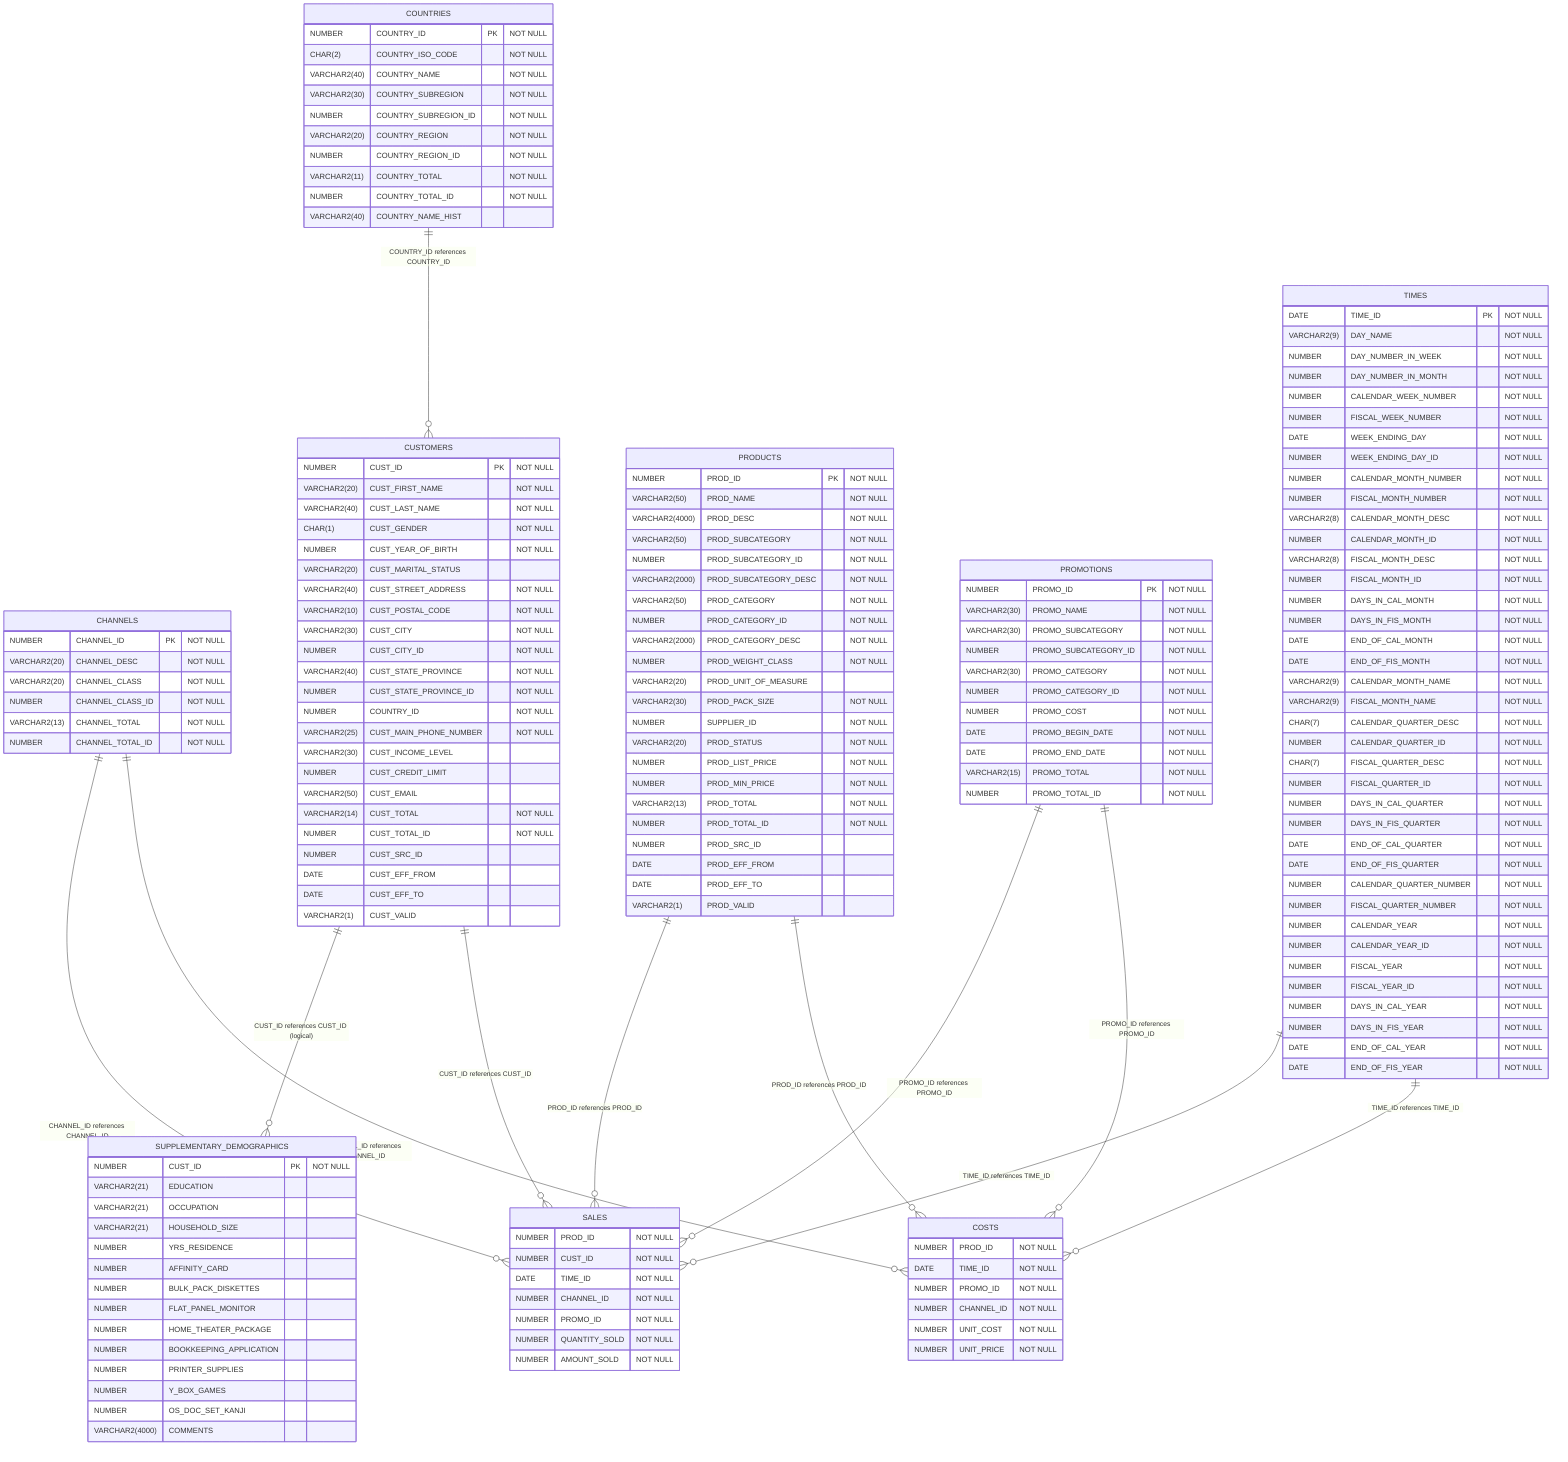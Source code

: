 erDiagram
    CHANNELS {
        NUMBER CHANNEL_ID PK "NOT NULL"
        VARCHAR2(20) CHANNEL_DESC "NOT NULL"
        VARCHAR2(20) CHANNEL_CLASS "NOT NULL"
        NUMBER CHANNEL_CLASS_ID "NOT NULL"
        VARCHAR2(13) CHANNEL_TOTAL "NOT NULL"
        NUMBER CHANNEL_TOTAL_ID "NOT NULL"
    }
    COSTS {
        NUMBER PROD_ID "NOT NULL"
        DATE TIME_ID "NOT NULL"
        NUMBER PROMO_ID "NOT NULL"
        NUMBER CHANNEL_ID "NOT NULL"
        NUMBER UNIT_COST "NOT NULL"
        NUMBER UNIT_PRICE "NOT NULL"
    }
    COUNTRIES {
        NUMBER COUNTRY_ID PK "NOT NULL"
        CHAR(2) COUNTRY_ISO_CODE "NOT NULL"
        VARCHAR2(40) COUNTRY_NAME "NOT NULL"
        VARCHAR2(30) COUNTRY_SUBREGION "NOT NULL"
        NUMBER COUNTRY_SUBREGION_ID "NOT NULL"
        VARCHAR2(20) COUNTRY_REGION "NOT NULL"
        NUMBER COUNTRY_REGION_ID "NOT NULL"
        VARCHAR2(11) COUNTRY_TOTAL "NOT NULL"
        NUMBER COUNTRY_TOTAL_ID "NOT NULL"
        VARCHAR2(40) COUNTRY_NAME_HIST
    }
    CUSTOMERS {
        NUMBER CUST_ID PK "NOT NULL"
        VARCHAR2(20) CUST_FIRST_NAME "NOT NULL"
        VARCHAR2(40) CUST_LAST_NAME "NOT NULL"
        CHAR(1) CUST_GENDER "NOT NULL"
        NUMBER CUST_YEAR_OF_BIRTH "NOT NULL"
        VARCHAR2(20) CUST_MARITAL_STATUS
        VARCHAR2(40) CUST_STREET_ADDRESS "NOT NULL"
        VARCHAR2(10) CUST_POSTAL_CODE "NOT NULL"
        VARCHAR2(30) CUST_CITY "NOT NULL"
        NUMBER CUST_CITY_ID "NOT NULL"
        VARCHAR2(40) CUST_STATE_PROVINCE "NOT NULL"
        NUMBER CUST_STATE_PROVINCE_ID "NOT NULL"
        NUMBER COUNTRY_ID "NOT NULL"
        VARCHAR2(25) CUST_MAIN_PHONE_NUMBER "NOT NULL"
        VARCHAR2(30) CUST_INCOME_LEVEL
        NUMBER CUST_CREDIT_LIMIT
        VARCHAR2(50) CUST_EMAIL
        VARCHAR2(14) CUST_TOTAL "NOT NULL"
        NUMBER CUST_TOTAL_ID "NOT NULL"
        NUMBER CUST_SRC_ID
        DATE CUST_EFF_FROM
        DATE CUST_EFF_TO
        VARCHAR2(1) CUST_VALID
    }
    PRODUCTS {
        NUMBER PROD_ID PK "NOT NULL"
        VARCHAR2(50) PROD_NAME "NOT NULL"
        VARCHAR2(4000) PROD_DESC "NOT NULL"
        VARCHAR2(50) PROD_SUBCATEGORY "NOT NULL"
        NUMBER PROD_SUBCATEGORY_ID "NOT NULL"
        VARCHAR2(2000) PROD_SUBCATEGORY_DESC "NOT NULL"
        VARCHAR2(50) PROD_CATEGORY "NOT NULL"
        NUMBER PROD_CATEGORY_ID "NOT NULL"
        VARCHAR2(2000) PROD_CATEGORY_DESC "NOT NULL"
        NUMBER PROD_WEIGHT_CLASS "NOT NULL"
        VARCHAR2(20) PROD_UNIT_OF_MEASURE
        VARCHAR2(30) PROD_PACK_SIZE "NOT NULL"
        NUMBER SUPPLIER_ID "NOT NULL"
        VARCHAR2(20) PROD_STATUS "NOT NULL"
        NUMBER PROD_LIST_PRICE "NOT NULL"
        NUMBER PROD_MIN_PRICE "NOT NULL"
        VARCHAR2(13) PROD_TOTAL "NOT NULL"
        NUMBER PROD_TOTAL_ID "NOT NULL"
        NUMBER PROD_SRC_ID
        DATE PROD_EFF_FROM
        DATE PROD_EFF_TO
        VARCHAR2(1) PROD_VALID
    }
    PROMOTIONS {
        NUMBER PROMO_ID PK "NOT NULL"
        VARCHAR2(30) PROMO_NAME "NOT NULL"
        VARCHAR2(30) PROMO_SUBCATEGORY "NOT NULL"
        NUMBER PROMO_SUBCATEGORY_ID "NOT NULL"
        VARCHAR2(30) PROMO_CATEGORY "NOT NULL"
        NUMBER PROMO_CATEGORY_ID "NOT NULL"
        NUMBER PROMO_COST "NOT NULL"
        DATE PROMO_BEGIN_DATE "NOT NULL"
        DATE PROMO_END_DATE "NOT NULL"
        VARCHAR2(15) PROMO_TOTAL "NOT NULL"
        NUMBER PROMO_TOTAL_ID "NOT NULL"
    }
    SALES {
        NUMBER PROD_ID "NOT NULL"
        NUMBER CUST_ID "NOT NULL"
        DATE TIME_ID "NOT NULL"
        NUMBER CHANNEL_ID "NOT NULL"
        NUMBER PROMO_ID "NOT NULL"
        NUMBER QUANTITY_SOLD "NOT NULL"
        NUMBER AMOUNT_SOLD "NOT NULL"
    }
    SUPPLEMENTARY_DEMOGRAPHICS {
        NUMBER CUST_ID PK "NOT NULL"
        VARCHAR2(21) EDUCATION
        VARCHAR2(21) OCCUPATION
        VARCHAR2(21) HOUSEHOLD_SIZE
        NUMBER YRS_RESIDENCE
        NUMBER AFFINITY_CARD
        NUMBER BULK_PACK_DISKETTES
        NUMBER FLAT_PANEL_MONITOR
        NUMBER HOME_THEATER_PACKAGE
        NUMBER BOOKKEEPING_APPLICATION
        NUMBER PRINTER_SUPPLIES
        NUMBER Y_BOX_GAMES
        NUMBER OS_DOC_SET_KANJI
        VARCHAR2(4000) COMMENTS
    }
    TIMES {
        DATE TIME_ID PK "NOT NULL"
        VARCHAR2(9) DAY_NAME "NOT NULL"
        NUMBER DAY_NUMBER_IN_WEEK "NOT NULL"
        NUMBER DAY_NUMBER_IN_MONTH "NOT NULL"
        NUMBER CALENDAR_WEEK_NUMBER "NOT NULL"
        NUMBER FISCAL_WEEK_NUMBER "NOT NULL"
        DATE WEEK_ENDING_DAY "NOT NULL"
        NUMBER WEEK_ENDING_DAY_ID "NOT NULL"
        NUMBER CALENDAR_MONTH_NUMBER "NOT NULL"
        NUMBER FISCAL_MONTH_NUMBER "NOT NULL"
        VARCHAR2(8) CALENDAR_MONTH_DESC "NOT NULL"
        NUMBER CALENDAR_MONTH_ID "NOT NULL"
        VARCHAR2(8) FISCAL_MONTH_DESC "NOT NULL"
        NUMBER FISCAL_MONTH_ID "NOT NULL"
        NUMBER DAYS_IN_CAL_MONTH "NOT NULL"
        NUMBER DAYS_IN_FIS_MONTH "NOT NULL"
        DATE END_OF_CAL_MONTH "NOT NULL"
        DATE END_OF_FIS_MONTH "NOT NULL"
        VARCHAR2(9) CALENDAR_MONTH_NAME "NOT NULL"
        VARCHAR2(9) FISCAL_MONTH_NAME "NOT NULL"
        CHAR(7) CALENDAR_QUARTER_DESC "NOT NULL"
        NUMBER CALENDAR_QUARTER_ID "NOT NULL"
        CHAR(7) FISCAL_QUARTER_DESC "NOT NULL"
        NUMBER FISCAL_QUARTER_ID "NOT NULL"
        NUMBER DAYS_IN_CAL_QUARTER "NOT NULL"
        NUMBER DAYS_IN_FIS_QUARTER "NOT NULL"
        DATE END_OF_CAL_QUARTER "NOT NULL"
        DATE END_OF_FIS_QUARTER "NOT NULL"
        NUMBER CALENDAR_QUARTER_NUMBER "NOT NULL"
        NUMBER FISCAL_QUARTER_NUMBER "NOT NULL"
        NUMBER CALENDAR_YEAR "NOT NULL"
        NUMBER CALENDAR_YEAR_ID "NOT NULL"
        NUMBER FISCAL_YEAR "NOT NULL"
        NUMBER FISCAL_YEAR_ID "NOT NULL"
        NUMBER DAYS_IN_CAL_YEAR "NOT NULL"
        NUMBER DAYS_IN_FIS_YEAR "NOT NULL"
        DATE END_OF_CAL_YEAR "NOT NULL"
        DATE END_OF_FIS_YEAR "NOT NULL"
    }
    TIMES ||--o{ COSTS : "TIME_ID references TIME_ID"
    CHANNELS ||--o{ COSTS : "CHANNEL_ID references CHANNEL_ID"
    PRODUCTS ||--o{ COSTS : "PROD_ID references PROD_ID"
    PROMOTIONS ||--o{ COSTS : "PROMO_ID references PROMO_ID"
    COUNTRIES ||--o{ CUSTOMERS : "COUNTRY_ID references COUNTRY_ID"
    PRODUCTS ||--o{ SALES : "PROD_ID references PROD_ID"
    PROMOTIONS ||--o{ SALES : "PROMO_ID references PROMO_ID"
    TIMES ||--o{ SALES : "TIME_ID references TIME_ID"
    CHANNELS ||--o{ SALES : "CHANNEL_ID references CHANNEL_ID"
    CUSTOMERS ||--o{ SALES : "CUST_ID references CUST_ID"
    CUSTOMERS ||--o{ SUPPLEMENTARY_DEMOGRAPHICS : "CUST_ID references CUST_ID (logical)"